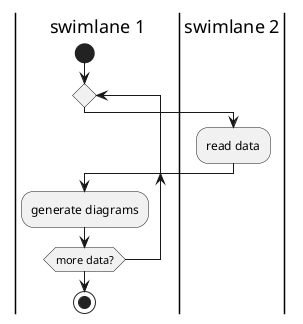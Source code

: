 @startuml
@startuml
|swimlane 1|
start

repeat
|swimlane 2|
  :read data;
|swimlane 1|
  :generate diagrams;
repeat while (more data?)

stop

@enduml
@enduml